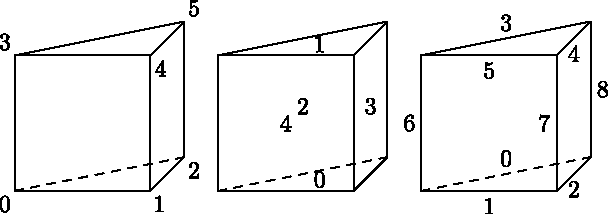 import three;

settings.render = 0;
settings.prc = false;
settings.gsOptions="-r144x144";
size(11cm);
currentprojection=obliqueZ();

Z /= 2;

triple[] corners = {
  Z,   X+Z,   X,
  Y+Z, X+Y+Z, X+Y,
};
pair[] corner_pos = {
  SW, SE, SE,
  NW, SE, NE,
};

triple[] face_centers = {
  (corners[0]+corners[2]+corners[1])/3,
  (corners[3]+corners[4]+corners[5])/3,
  (corners[0]+corners[3]+corners[5]+corners[2])/4,
  (corners[1]+corners[2]+corners[5]+corners[4])/4,
  (corners[0]+corners[1]+corners[4]+corners[3])/4,
};

int[][] edges = {
  {0, 2},
  {0, 1},
  {1, 2},
  {3, 5},
  {4, 5},
  {3, 4},
  {0, 3},
  {1, 4},
  {2, 5}
};

pen[] edge_styles = {
  dashed,
  black,
  black,
  black,
  black,
  black,
  black,
  black,
  black,
};

pair[] edge_pos = {
  N, S, S,
  N, S, S,
  W, W, E,
};

picture prism()
{
  picture pic = new picture;
  for(int i=0; i<edges.length; ++i)
  {
    draw(pic, corners[edges[i][0]]--corners[edges[i][1]], edge_styles[i]);
  }
  return pic;
}

picture pic1 = prism();
picture pic3 = prism();
picture pic2 = prism();

for(int i=0; i<corners.length; ++i)
{
  label(pic1, format("$%d$", i), corners[i], corner_pos[i]);
}
for(int i=0; i<face_centers.length; ++i)
{
  label(pic2, format("$%d$", i), face_centers[i]);
}
for(int i=0; i<edges.length; ++i)
{
  triple c = (corners[edges[i][0]]+corners[edges[i][1]])/2;
  label(pic3, format("$%d$", i), c, edge_pos[i]);
}

add(pic1);
add(shift(1.5X)*pic2);
add(shift(3X)*pic3);
